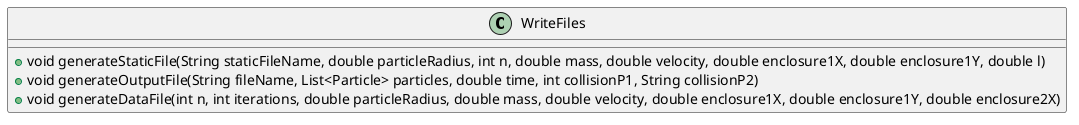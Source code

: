 @startuml
class WriteFiles{
+void generateStaticFile(String staticFileName, double particleRadius, int n, double mass, double velocity, double enclosure1X, double enclosure1Y, double l)
+void generateOutputFile(String fileName, List<Particle> particles, double time, int collisionP1, String collisionP2)
+void generateDataFile(int n, int iterations, double particleRadius, double mass, double velocity, double enclosure1X, double enclosure1Y, double enclosure2X)
}

@enduml